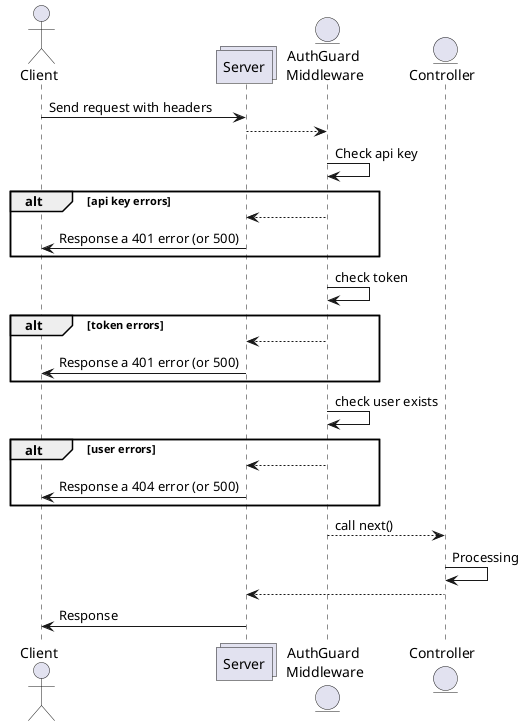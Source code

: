@startuml
  actor Client as c
  collections Server as s
  entity "AuthGuard \nMiddleware" as m
  entity "Controller" as co

  c -> s: Send request with headers
  s --> m

  m -> m: Check api key 
  alt api key errors
    m --> s
    s -> c: Response a 401 error (or 500)
  end

  m -> m: check token
  alt token errors
    m --> s
    s -> c: Response a 401 error (or 500)
  end

  m -> m: check user exists
  alt user errors
    m --> s
    s -> c: Response a 404 error (or 500)
  end

  m --> co: call next()

  co -> co: Processing
  co --> s
  s -> c: Response


@enduml